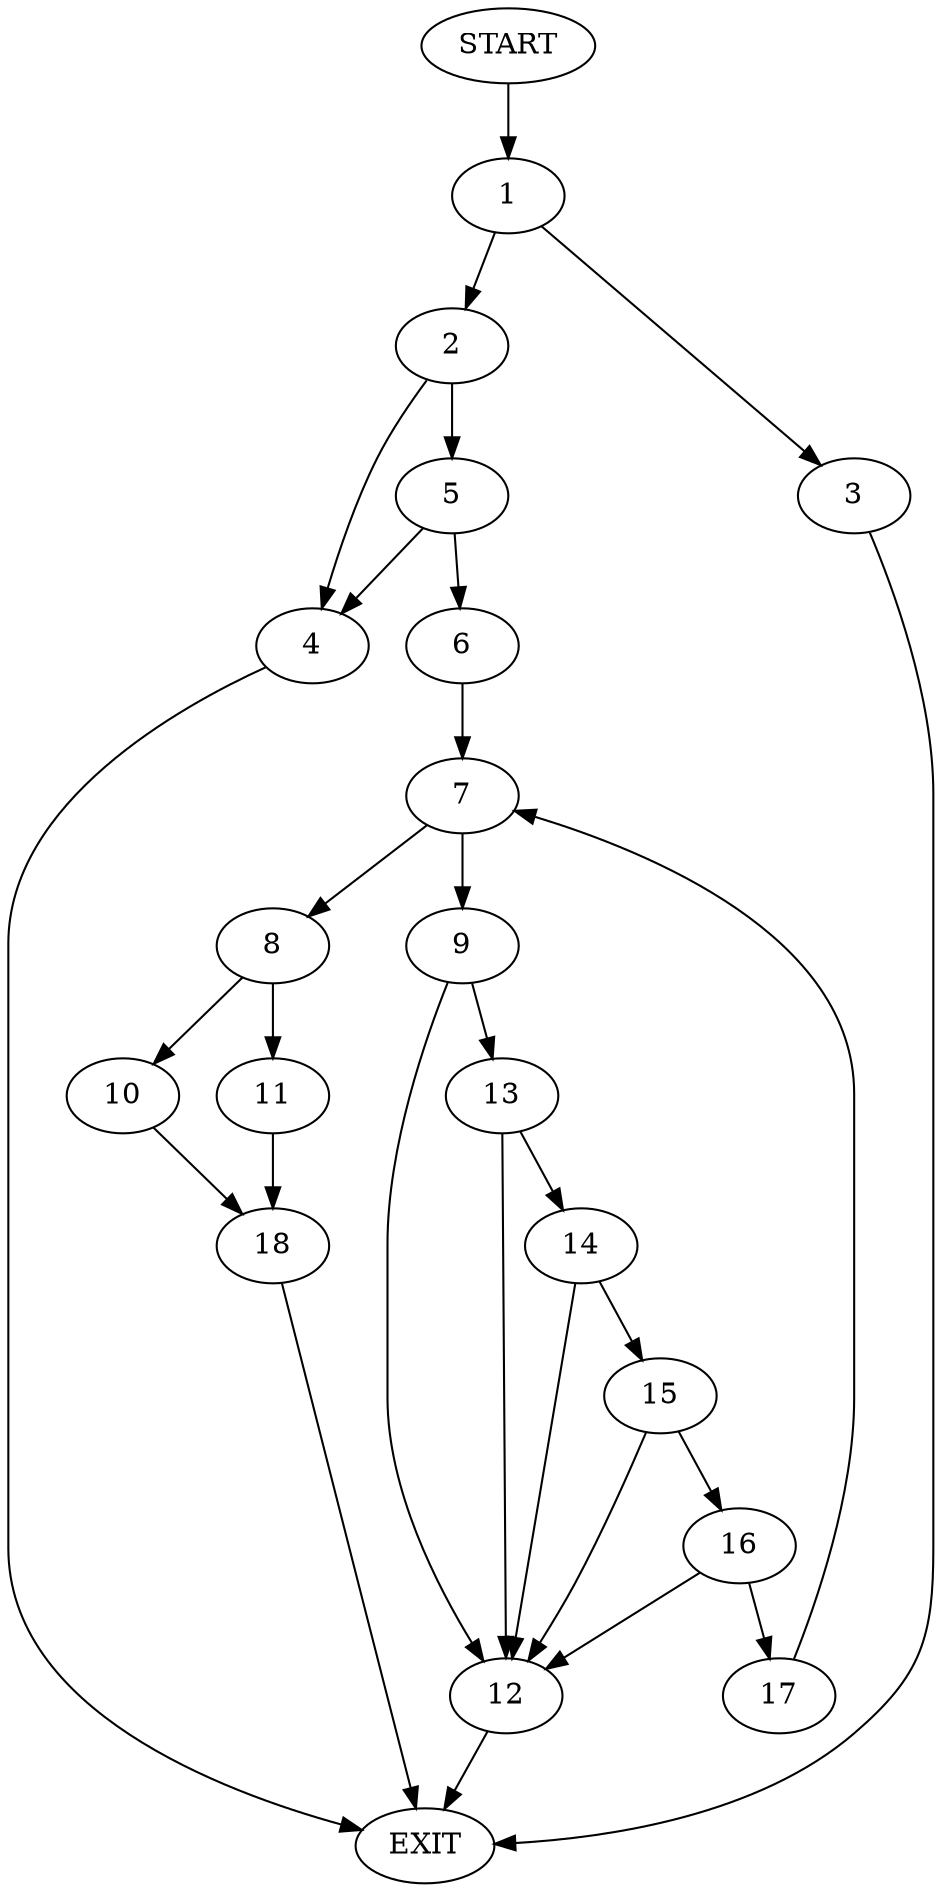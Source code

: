 digraph {
0 [label="START"]
19 [label="EXIT"]
0 -> 1
1 -> 2
1 -> 3
2 -> 4
2 -> 5
3 -> 19
4 -> 19
5 -> 6
5 -> 4
6 -> 7
7 -> 8
7 -> 9
8 -> 10
8 -> 11
9 -> 12
9 -> 13
12 -> 19
13 -> 12
13 -> 14
14 -> 12
14 -> 15
15 -> 12
15 -> 16
16 -> 12
16 -> 17
17 -> 7
11 -> 18
10 -> 18
18 -> 19
}
